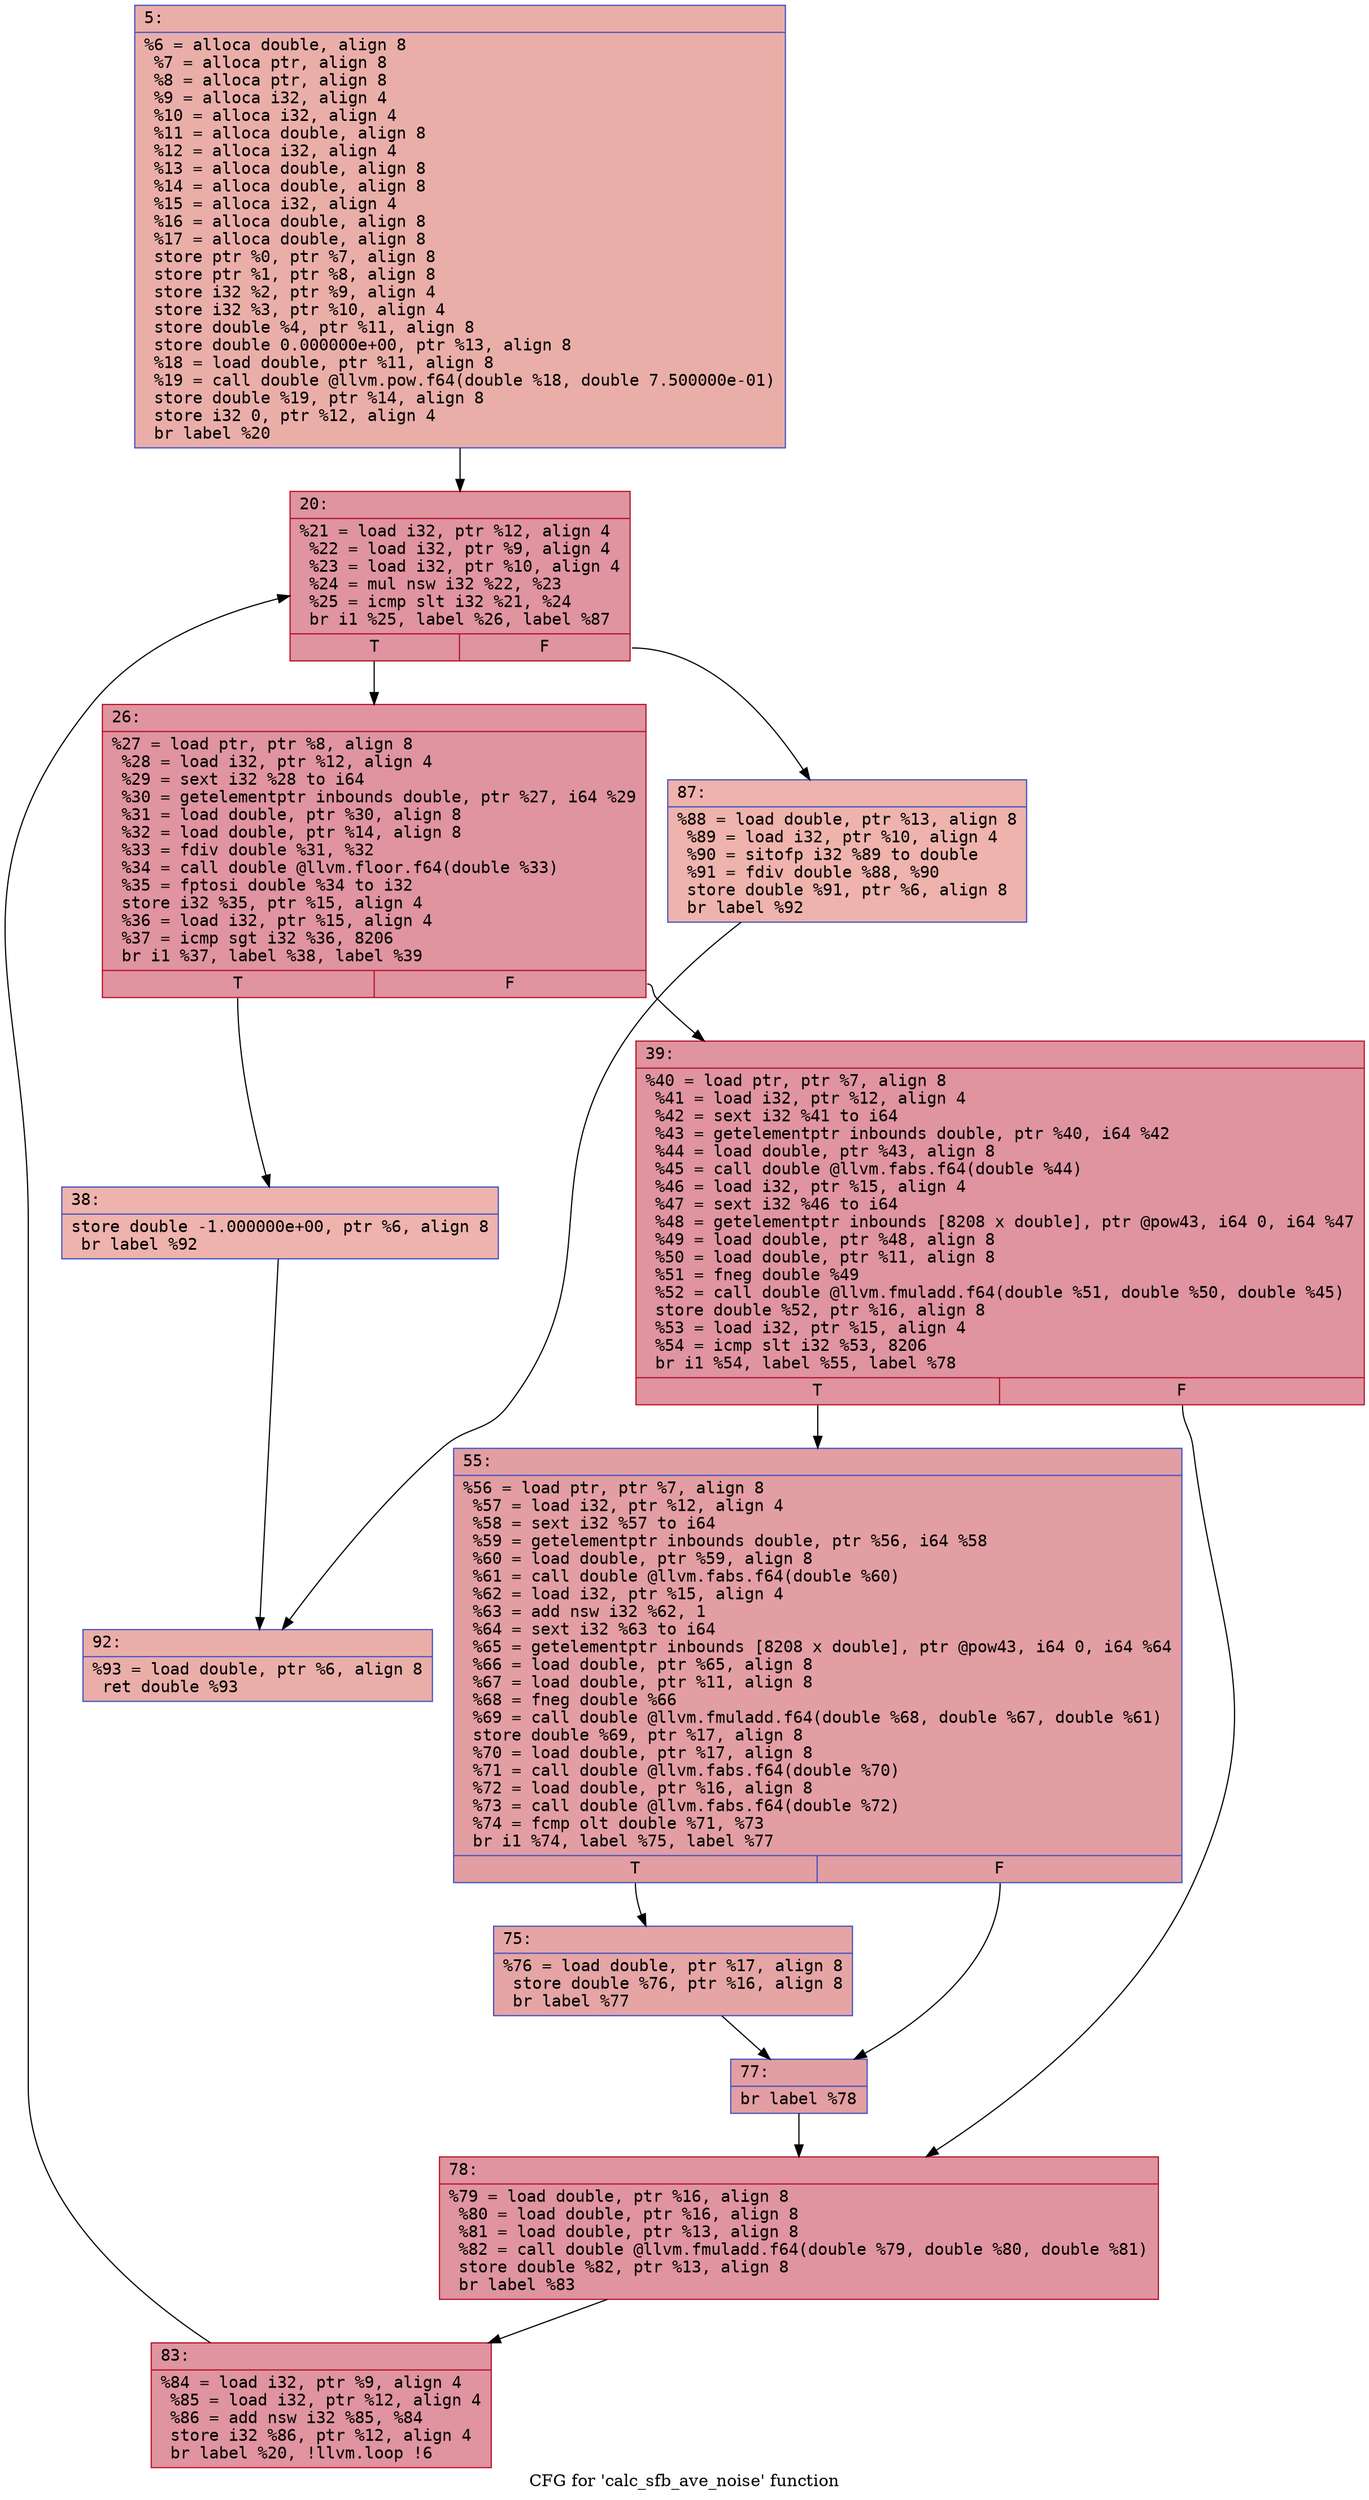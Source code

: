 digraph "CFG for 'calc_sfb_ave_noise' function" {
	label="CFG for 'calc_sfb_ave_noise' function";

	Node0x6000002bdfe0 [shape=record,color="#3d50c3ff", style=filled, fillcolor="#d0473d70" fontname="Courier",label="{5:\l|  %6 = alloca double, align 8\l  %7 = alloca ptr, align 8\l  %8 = alloca ptr, align 8\l  %9 = alloca i32, align 4\l  %10 = alloca i32, align 4\l  %11 = alloca double, align 8\l  %12 = alloca i32, align 4\l  %13 = alloca double, align 8\l  %14 = alloca double, align 8\l  %15 = alloca i32, align 4\l  %16 = alloca double, align 8\l  %17 = alloca double, align 8\l  store ptr %0, ptr %7, align 8\l  store ptr %1, ptr %8, align 8\l  store i32 %2, ptr %9, align 4\l  store i32 %3, ptr %10, align 4\l  store double %4, ptr %11, align 8\l  store double 0.000000e+00, ptr %13, align 8\l  %18 = load double, ptr %11, align 8\l  %19 = call double @llvm.pow.f64(double %18, double 7.500000e-01)\l  store double %19, ptr %14, align 8\l  store i32 0, ptr %12, align 4\l  br label %20\l}"];
	Node0x6000002bdfe0 -> Node0x6000002be030[tooltip="5 -> 20\nProbability 100.00%" ];
	Node0x6000002be030 [shape=record,color="#b70d28ff", style=filled, fillcolor="#b70d2870" fontname="Courier",label="{20:\l|  %21 = load i32, ptr %12, align 4\l  %22 = load i32, ptr %9, align 4\l  %23 = load i32, ptr %10, align 4\l  %24 = mul nsw i32 %22, %23\l  %25 = icmp slt i32 %21, %24\l  br i1 %25, label %26, label %87\l|{<s0>T|<s1>F}}"];
	Node0x6000002be030:s0 -> Node0x6000002be080[tooltip="20 -> 26\nProbability 96.88%" ];
	Node0x6000002be030:s1 -> Node0x6000002be300[tooltip="20 -> 87\nProbability 3.12%" ];
	Node0x6000002be080 [shape=record,color="#b70d28ff", style=filled, fillcolor="#b70d2870" fontname="Courier",label="{26:\l|  %27 = load ptr, ptr %8, align 8\l  %28 = load i32, ptr %12, align 4\l  %29 = sext i32 %28 to i64\l  %30 = getelementptr inbounds double, ptr %27, i64 %29\l  %31 = load double, ptr %30, align 8\l  %32 = load double, ptr %14, align 8\l  %33 = fdiv double %31, %32\l  %34 = call double @llvm.floor.f64(double %33)\l  %35 = fptosi double %34 to i32\l  store i32 %35, ptr %15, align 4\l  %36 = load i32, ptr %15, align 4\l  %37 = icmp sgt i32 %36, 8206\l  br i1 %37, label %38, label %39\l|{<s0>T|<s1>F}}"];
	Node0x6000002be080:s0 -> Node0x6000002be0d0[tooltip="26 -> 38\nProbability 3.12%" ];
	Node0x6000002be080:s1 -> Node0x6000002be120[tooltip="26 -> 39\nProbability 96.88%" ];
	Node0x6000002be0d0 [shape=record,color="#3d50c3ff", style=filled, fillcolor="#d6524470" fontname="Courier",label="{38:\l|  store double -1.000000e+00, ptr %6, align 8\l  br label %92\l}"];
	Node0x6000002be0d0 -> Node0x6000002be350[tooltip="38 -> 92\nProbability 100.00%" ];
	Node0x6000002be120 [shape=record,color="#b70d28ff", style=filled, fillcolor="#b70d2870" fontname="Courier",label="{39:\l|  %40 = load ptr, ptr %7, align 8\l  %41 = load i32, ptr %12, align 4\l  %42 = sext i32 %41 to i64\l  %43 = getelementptr inbounds double, ptr %40, i64 %42\l  %44 = load double, ptr %43, align 8\l  %45 = call double @llvm.fabs.f64(double %44)\l  %46 = load i32, ptr %15, align 4\l  %47 = sext i32 %46 to i64\l  %48 = getelementptr inbounds [8208 x double], ptr @pow43, i64 0, i64 %47\l  %49 = load double, ptr %48, align 8\l  %50 = load double, ptr %11, align 8\l  %51 = fneg double %49\l  %52 = call double @llvm.fmuladd.f64(double %51, double %50, double %45)\l  store double %52, ptr %16, align 8\l  %53 = load i32, ptr %15, align 4\l  %54 = icmp slt i32 %53, 8206\l  br i1 %54, label %55, label %78\l|{<s0>T|<s1>F}}"];
	Node0x6000002be120:s0 -> Node0x6000002be170[tooltip="39 -> 55\nProbability 50.00%" ];
	Node0x6000002be120:s1 -> Node0x6000002be260[tooltip="39 -> 78\nProbability 50.00%" ];
	Node0x6000002be170 [shape=record,color="#3d50c3ff", style=filled, fillcolor="#be242e70" fontname="Courier",label="{55:\l|  %56 = load ptr, ptr %7, align 8\l  %57 = load i32, ptr %12, align 4\l  %58 = sext i32 %57 to i64\l  %59 = getelementptr inbounds double, ptr %56, i64 %58\l  %60 = load double, ptr %59, align 8\l  %61 = call double @llvm.fabs.f64(double %60)\l  %62 = load i32, ptr %15, align 4\l  %63 = add nsw i32 %62, 1\l  %64 = sext i32 %63 to i64\l  %65 = getelementptr inbounds [8208 x double], ptr @pow43, i64 0, i64 %64\l  %66 = load double, ptr %65, align 8\l  %67 = load double, ptr %11, align 8\l  %68 = fneg double %66\l  %69 = call double @llvm.fmuladd.f64(double %68, double %67, double %61)\l  store double %69, ptr %17, align 8\l  %70 = load double, ptr %17, align 8\l  %71 = call double @llvm.fabs.f64(double %70)\l  %72 = load double, ptr %16, align 8\l  %73 = call double @llvm.fabs.f64(double %72)\l  %74 = fcmp olt double %71, %73\l  br i1 %74, label %75, label %77\l|{<s0>T|<s1>F}}"];
	Node0x6000002be170:s0 -> Node0x6000002be1c0[tooltip="55 -> 75\nProbability 50.00%" ];
	Node0x6000002be170:s1 -> Node0x6000002be210[tooltip="55 -> 77\nProbability 50.00%" ];
	Node0x6000002be1c0 [shape=record,color="#3d50c3ff", style=filled, fillcolor="#c5333470" fontname="Courier",label="{75:\l|  %76 = load double, ptr %17, align 8\l  store double %76, ptr %16, align 8\l  br label %77\l}"];
	Node0x6000002be1c0 -> Node0x6000002be210[tooltip="75 -> 77\nProbability 100.00%" ];
	Node0x6000002be210 [shape=record,color="#3d50c3ff", style=filled, fillcolor="#be242e70" fontname="Courier",label="{77:\l|  br label %78\l}"];
	Node0x6000002be210 -> Node0x6000002be260[tooltip="77 -> 78\nProbability 100.00%" ];
	Node0x6000002be260 [shape=record,color="#b70d28ff", style=filled, fillcolor="#b70d2870" fontname="Courier",label="{78:\l|  %79 = load double, ptr %16, align 8\l  %80 = load double, ptr %16, align 8\l  %81 = load double, ptr %13, align 8\l  %82 = call double @llvm.fmuladd.f64(double %79, double %80, double %81)\l  store double %82, ptr %13, align 8\l  br label %83\l}"];
	Node0x6000002be260 -> Node0x6000002be2b0[tooltip="78 -> 83\nProbability 100.00%" ];
	Node0x6000002be2b0 [shape=record,color="#b70d28ff", style=filled, fillcolor="#b70d2870" fontname="Courier",label="{83:\l|  %84 = load i32, ptr %9, align 4\l  %85 = load i32, ptr %12, align 4\l  %86 = add nsw i32 %85, %84\l  store i32 %86, ptr %12, align 4\l  br label %20, !llvm.loop !6\l}"];
	Node0x6000002be2b0 -> Node0x6000002be030[tooltip="83 -> 20\nProbability 100.00%" ];
	Node0x6000002be300 [shape=record,color="#3d50c3ff", style=filled, fillcolor="#d6524470" fontname="Courier",label="{87:\l|  %88 = load double, ptr %13, align 8\l  %89 = load i32, ptr %10, align 4\l  %90 = sitofp i32 %89 to double\l  %91 = fdiv double %88, %90\l  store double %91, ptr %6, align 8\l  br label %92\l}"];
	Node0x6000002be300 -> Node0x6000002be350[tooltip="87 -> 92\nProbability 100.00%" ];
	Node0x6000002be350 [shape=record,color="#3d50c3ff", style=filled, fillcolor="#d0473d70" fontname="Courier",label="{92:\l|  %93 = load double, ptr %6, align 8\l  ret double %93\l}"];
}
